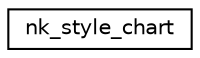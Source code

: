 digraph "Graphical Class Hierarchy"
{
 // LATEX_PDF_SIZE
  edge [fontname="Helvetica",fontsize="10",labelfontname="Helvetica",labelfontsize="10"];
  node [fontname="Helvetica",fontsize="10",shape=record];
  rankdir="LR";
  Node0 [label="nk_style_chart",height=0.2,width=0.4,color="black", fillcolor="white", style="filled",URL="$structnk__style__chart.html",tooltip=" "];
}
